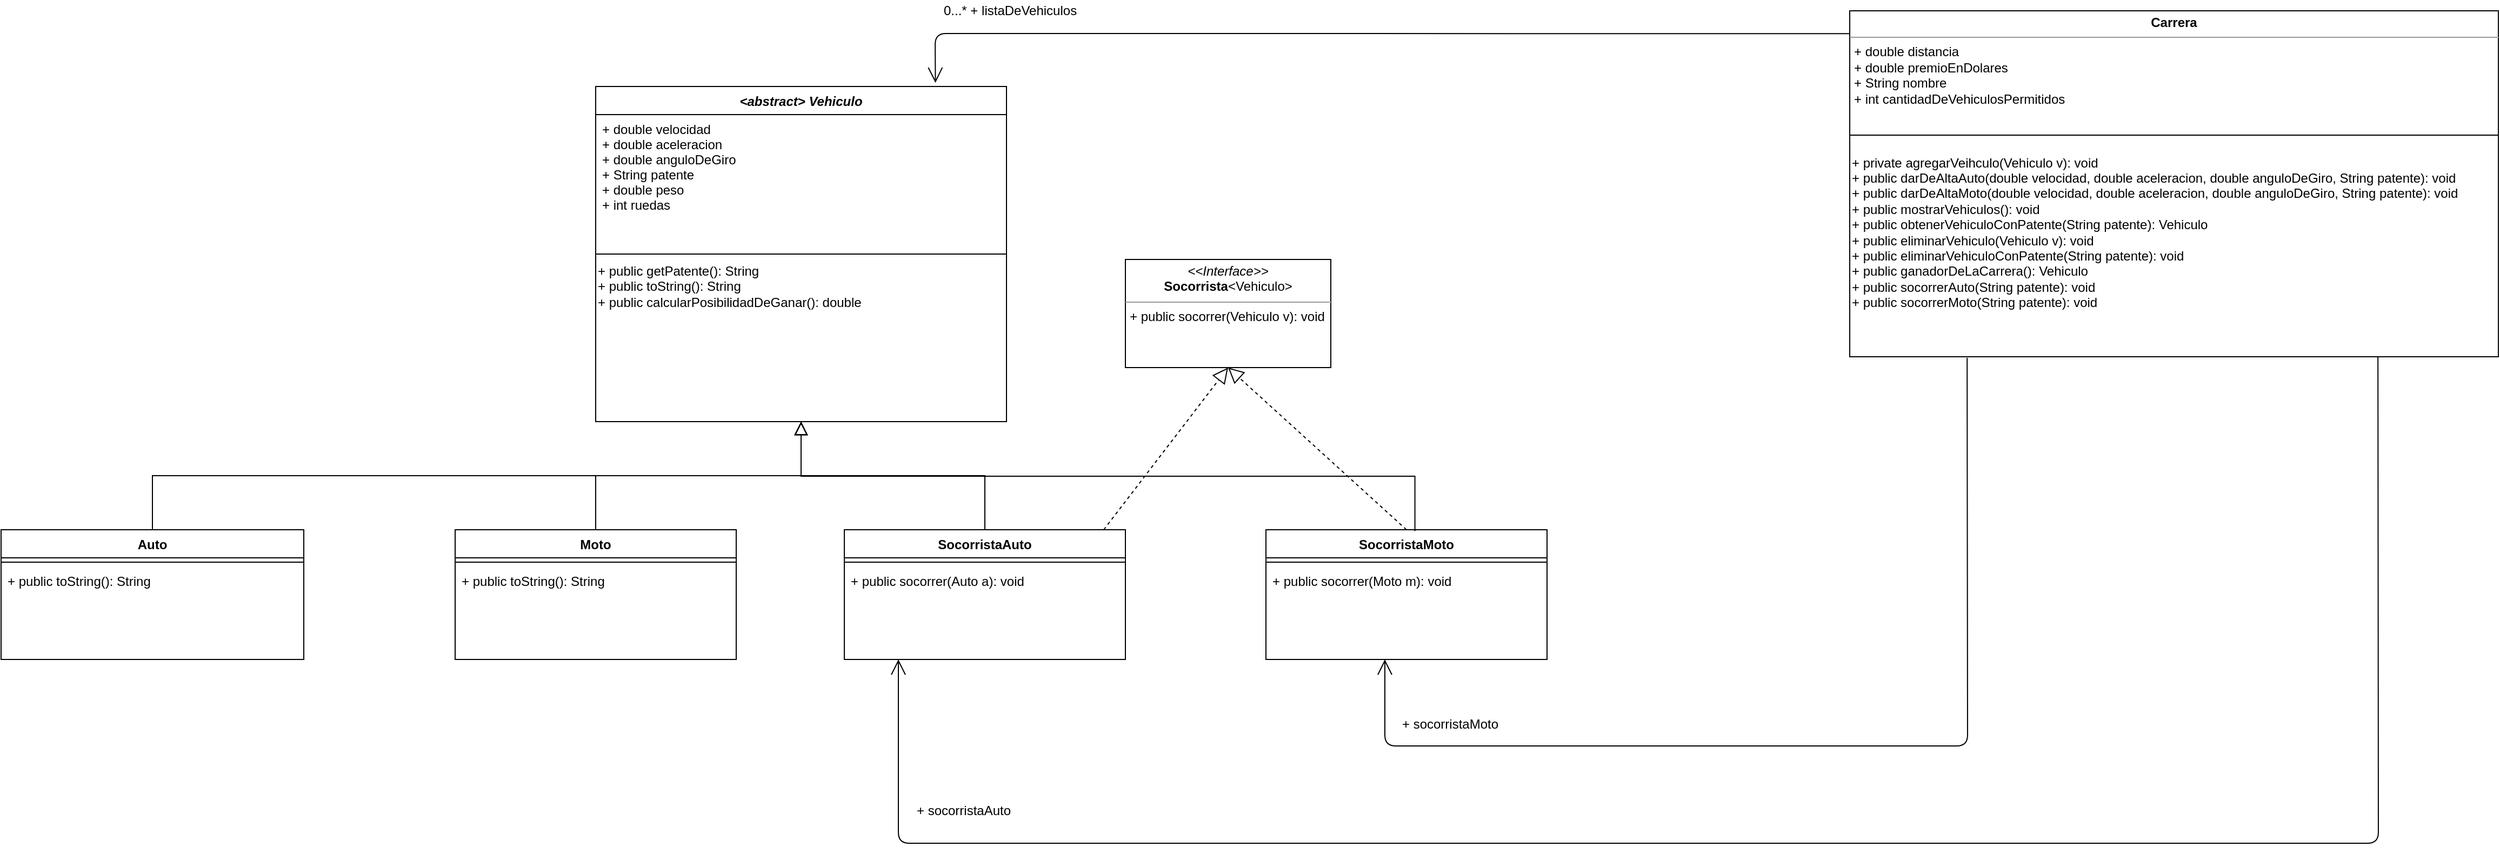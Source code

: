 <mxfile version="14.4.3" type="github">
  <diagram id="C5RBs43oDa-KdzZeNtuy" name="Page-1">
    <mxGraphModel dx="2226" dy="1106" grid="1" gridSize="10" guides="1" tooltips="1" connect="1" arrows="1" fold="1" page="0" pageScale="1" pageWidth="827" pageHeight="1169" math="0" shadow="0">
      <root>
        <mxCell id="WIyWlLk6GJQsqaUBKTNV-0" />
        <mxCell id="WIyWlLk6GJQsqaUBKTNV-1" parent="WIyWlLk6GJQsqaUBKTNV-0" />
        <mxCell id="zkfFHV4jXpPFQw0GAbJ--0" value="&lt;abstract&gt; Vehiculo" style="swimlane;fontStyle=3;align=center;verticalAlign=top;childLayout=stackLayout;horizontal=1;startSize=26;horizontalStack=0;resizeParent=1;resizeLast=0;collapsible=1;marginBottom=0;rounded=0;shadow=0;strokeWidth=1;" parent="WIyWlLk6GJQsqaUBKTNV-1" vertex="1">
          <mxGeometry y="-10" width="380" height="310" as="geometry">
            <mxRectangle x="230" y="140" width="160" height="26" as="alternateBounds" />
          </mxGeometry>
        </mxCell>
        <mxCell id="zkfFHV4jXpPFQw0GAbJ--1" value="+ double velocidad&#xa;+ double aceleracion&#xa;+ double anguloDeGiro&#xa;+ String patente&#xa;+ double peso&#xa;+ int ruedas" style="text;align=left;verticalAlign=top;spacingLeft=4;spacingRight=4;overflow=hidden;rotatable=0;points=[[0,0.5],[1,0.5]];portConstraint=eastwest;" parent="zkfFHV4jXpPFQw0GAbJ--0" vertex="1">
          <mxGeometry y="26" width="380" height="124" as="geometry" />
        </mxCell>
        <mxCell id="zkfFHV4jXpPFQw0GAbJ--4" value="" style="line;html=1;strokeWidth=1;align=left;verticalAlign=middle;spacingTop=-1;spacingLeft=3;spacingRight=3;rotatable=0;labelPosition=right;points=[];portConstraint=eastwest;" parent="zkfFHV4jXpPFQw0GAbJ--0" vertex="1">
          <mxGeometry y="150" width="380" height="10" as="geometry" />
        </mxCell>
        <mxCell id="S78mHsQoV-UwoEoG9drm-1" value="+ public getPatente(): String&lt;br&gt;+ public toString(): String&lt;br&gt;+ public calcularPosibilidadDeGanar(): double" style="text;html=1;align=left;verticalAlign=middle;resizable=0;points=[];autosize=1;" vertex="1" parent="zkfFHV4jXpPFQw0GAbJ--0">
          <mxGeometry y="160" width="380" height="50" as="geometry" />
        </mxCell>
        <mxCell id="zkfFHV4jXpPFQw0GAbJ--6" value="Auto" style="swimlane;fontStyle=1;align=center;verticalAlign=top;childLayout=stackLayout;horizontal=1;startSize=26;horizontalStack=0;resizeParent=1;resizeLast=0;collapsible=1;marginBottom=0;rounded=0;shadow=0;strokeWidth=1;" parent="WIyWlLk6GJQsqaUBKTNV-1" vertex="1">
          <mxGeometry x="-550" y="400" width="280" height="120" as="geometry">
            <mxRectangle x="130" y="380" width="160" height="26" as="alternateBounds" />
          </mxGeometry>
        </mxCell>
        <mxCell id="zkfFHV4jXpPFQw0GAbJ--9" value="" style="line;html=1;strokeWidth=1;align=left;verticalAlign=middle;spacingTop=-1;spacingLeft=3;spacingRight=3;rotatable=0;labelPosition=right;points=[];portConstraint=eastwest;" parent="zkfFHV4jXpPFQw0GAbJ--6" vertex="1">
          <mxGeometry y="26" width="280" height="8" as="geometry" />
        </mxCell>
        <mxCell id="zkfFHV4jXpPFQw0GAbJ--10" value="+ public toString(): String" style="text;align=left;verticalAlign=top;spacingLeft=4;spacingRight=4;overflow=hidden;rotatable=0;points=[[0,0.5],[1,0.5]];portConstraint=eastwest;fontStyle=0" parent="zkfFHV4jXpPFQw0GAbJ--6" vertex="1">
          <mxGeometry y="34" width="280" height="26" as="geometry" />
        </mxCell>
        <mxCell id="zkfFHV4jXpPFQw0GAbJ--12" value="" style="endArrow=block;endSize=10;endFill=0;shadow=0;strokeWidth=1;rounded=0;edgeStyle=elbowEdgeStyle;elbow=vertical;" parent="WIyWlLk6GJQsqaUBKTNV-1" source="zkfFHV4jXpPFQw0GAbJ--6" target="zkfFHV4jXpPFQw0GAbJ--0" edge="1">
          <mxGeometry width="160" relative="1" as="geometry">
            <mxPoint x="200" y="203" as="sourcePoint" />
            <mxPoint x="200" y="203" as="targetPoint" />
          </mxGeometry>
        </mxCell>
        <mxCell id="zkfFHV4jXpPFQw0GAbJ--13" value="Moto" style="swimlane;fontStyle=1;align=center;verticalAlign=top;childLayout=stackLayout;horizontal=1;startSize=26;horizontalStack=0;resizeParent=1;resizeLast=0;collapsible=1;marginBottom=0;rounded=0;shadow=0;strokeWidth=1;" parent="WIyWlLk6GJQsqaUBKTNV-1" vertex="1">
          <mxGeometry x="-130" y="400" width="260" height="120" as="geometry">
            <mxRectangle x="340" y="380" width="170" height="26" as="alternateBounds" />
          </mxGeometry>
        </mxCell>
        <mxCell id="zkfFHV4jXpPFQw0GAbJ--15" value="" style="line;html=1;strokeWidth=1;align=left;verticalAlign=middle;spacingTop=-1;spacingLeft=3;spacingRight=3;rotatable=0;labelPosition=right;points=[];portConstraint=eastwest;" parent="zkfFHV4jXpPFQw0GAbJ--13" vertex="1">
          <mxGeometry y="26" width="260" height="8" as="geometry" />
        </mxCell>
        <mxCell id="S78mHsQoV-UwoEoG9drm-3" value="+ public toString(): String" style="text;align=left;verticalAlign=top;spacingLeft=4;spacingRight=4;overflow=hidden;rotatable=0;points=[[0,0.5],[1,0.5]];portConstraint=eastwest;fontStyle=0" vertex="1" parent="zkfFHV4jXpPFQw0GAbJ--13">
          <mxGeometry y="34" width="260" height="26" as="geometry" />
        </mxCell>
        <mxCell id="zkfFHV4jXpPFQw0GAbJ--16" value="" style="endArrow=block;endSize=10;endFill=0;shadow=0;strokeWidth=1;rounded=0;edgeStyle=elbowEdgeStyle;elbow=vertical;" parent="WIyWlLk6GJQsqaUBKTNV-1" source="zkfFHV4jXpPFQw0GAbJ--13" target="zkfFHV4jXpPFQw0GAbJ--0" edge="1">
          <mxGeometry width="160" relative="1" as="geometry">
            <mxPoint x="210" y="373" as="sourcePoint" />
            <mxPoint x="310" y="271" as="targetPoint" />
          </mxGeometry>
        </mxCell>
        <mxCell id="S78mHsQoV-UwoEoG9drm-5" value="&lt;p style=&quot;margin: 0px ; margin-top: 4px ; text-align: center&quot;&gt;&lt;i&gt;&amp;lt;&amp;lt;Interface&amp;gt;&amp;gt;&lt;/i&gt;&lt;br&gt;&lt;b&gt;Socorrista&lt;/b&gt;&amp;lt;Vehiculo&amp;gt;&lt;/p&gt;&lt;hr size=&quot;1&quot;&gt;&lt;p style=&quot;margin: 0px ; margin-left: 4px&quot;&gt;+ public socorrer(Vehiculo v): void&lt;/p&gt;" style="verticalAlign=top;align=left;overflow=fill;fontSize=12;fontFamily=Helvetica;html=1;" vertex="1" parent="WIyWlLk6GJQsqaUBKTNV-1">
          <mxGeometry x="490" y="150" width="190" height="100" as="geometry" />
        </mxCell>
        <mxCell id="S78mHsQoV-UwoEoG9drm-7" value="SocorristaAuto" style="swimlane;fontStyle=1;align=center;verticalAlign=top;childLayout=stackLayout;horizontal=1;startSize=26;horizontalStack=0;resizeParent=1;resizeLast=0;collapsible=1;marginBottom=0;rounded=0;shadow=0;strokeWidth=1;" vertex="1" parent="WIyWlLk6GJQsqaUBKTNV-1">
          <mxGeometry x="230" y="400" width="260" height="120" as="geometry">
            <mxRectangle x="340" y="380" width="170" height="26" as="alternateBounds" />
          </mxGeometry>
        </mxCell>
        <mxCell id="S78mHsQoV-UwoEoG9drm-8" value="" style="line;html=1;strokeWidth=1;align=left;verticalAlign=middle;spacingTop=-1;spacingLeft=3;spacingRight=3;rotatable=0;labelPosition=right;points=[];portConstraint=eastwest;" vertex="1" parent="S78mHsQoV-UwoEoG9drm-7">
          <mxGeometry y="26" width="260" height="8" as="geometry" />
        </mxCell>
        <mxCell id="S78mHsQoV-UwoEoG9drm-17" value="+ public socorrer(Auto a): void" style="text;align=left;verticalAlign=top;spacingLeft=4;spacingRight=4;overflow=hidden;rotatable=0;points=[[0,0.5],[1,0.5]];portConstraint=eastwest;fontStyle=0" vertex="1" parent="S78mHsQoV-UwoEoG9drm-7">
          <mxGeometry y="34" width="260" height="26" as="geometry" />
        </mxCell>
        <mxCell id="S78mHsQoV-UwoEoG9drm-10" value="SocorristaMoto" style="swimlane;fontStyle=1;align=center;verticalAlign=top;childLayout=stackLayout;horizontal=1;startSize=26;horizontalStack=0;resizeParent=1;resizeLast=0;collapsible=1;marginBottom=0;rounded=0;shadow=0;strokeWidth=1;" vertex="1" parent="WIyWlLk6GJQsqaUBKTNV-1">
          <mxGeometry x="620" y="400" width="260" height="120" as="geometry">
            <mxRectangle x="340" y="380" width="170" height="26" as="alternateBounds" />
          </mxGeometry>
        </mxCell>
        <mxCell id="S78mHsQoV-UwoEoG9drm-11" value="" style="line;html=1;strokeWidth=1;align=left;verticalAlign=middle;spacingTop=-1;spacingLeft=3;spacingRight=3;rotatable=0;labelPosition=right;points=[];portConstraint=eastwest;" vertex="1" parent="S78mHsQoV-UwoEoG9drm-10">
          <mxGeometry y="26" width="260" height="8" as="geometry" />
        </mxCell>
        <mxCell id="S78mHsQoV-UwoEoG9drm-12" value="+ public socorrer(Moto m): void" style="text;align=left;verticalAlign=top;spacingLeft=4;spacingRight=4;overflow=hidden;rotatable=0;points=[[0,0.5],[1,0.5]];portConstraint=eastwest;fontStyle=0" vertex="1" parent="S78mHsQoV-UwoEoG9drm-10">
          <mxGeometry y="34" width="260" height="26" as="geometry" />
        </mxCell>
        <mxCell id="S78mHsQoV-UwoEoG9drm-13" value="" style="endArrow=block;endSize=10;endFill=0;shadow=0;strokeWidth=1;rounded=0;edgeStyle=elbowEdgeStyle;elbow=vertical;exitX=0.5;exitY=0;exitDx=0;exitDy=0;" edge="1" parent="WIyWlLk6GJQsqaUBKTNV-1" source="S78mHsQoV-UwoEoG9drm-7">
          <mxGeometry width="160" relative="1" as="geometry">
            <mxPoint x="10" y="410" as="sourcePoint" />
            <mxPoint x="190" y="300" as="targetPoint" />
          </mxGeometry>
        </mxCell>
        <mxCell id="S78mHsQoV-UwoEoG9drm-14" value="" style="endArrow=block;endSize=10;endFill=0;shadow=0;strokeWidth=1;rounded=0;edgeStyle=elbowEdgeStyle;elbow=vertical;exitX=0.53;exitY=0.01;exitDx=0;exitDy=0;exitPerimeter=0;" edge="1" parent="WIyWlLk6GJQsqaUBKTNV-1" source="S78mHsQoV-UwoEoG9drm-10">
          <mxGeometry width="160" relative="1" as="geometry">
            <mxPoint x="760" y="390" as="sourcePoint" />
            <mxPoint x="190" y="300" as="targetPoint" />
          </mxGeometry>
        </mxCell>
        <mxCell id="S78mHsQoV-UwoEoG9drm-15" value="" style="endArrow=block;dashed=1;endFill=0;endSize=12;html=1;entryX=0.5;entryY=1;entryDx=0;entryDy=0;exitX=0.5;exitY=0;exitDx=0;exitDy=0;" edge="1" parent="WIyWlLk6GJQsqaUBKTNV-1" source="S78mHsQoV-UwoEoG9drm-10" target="S78mHsQoV-UwoEoG9drm-5">
          <mxGeometry width="160" relative="1" as="geometry">
            <mxPoint x="655" y="300" as="sourcePoint" />
            <mxPoint x="730" y="280" as="targetPoint" />
          </mxGeometry>
        </mxCell>
        <mxCell id="S78mHsQoV-UwoEoG9drm-16" value="" style="endArrow=block;dashed=1;endFill=0;endSize=12;html=1;exitX=0.923;exitY=0;exitDx=0;exitDy=0;exitPerimeter=0;entryX=0.5;entryY=1;entryDx=0;entryDy=0;" edge="1" parent="WIyWlLk6GJQsqaUBKTNV-1" source="S78mHsQoV-UwoEoG9drm-7" target="S78mHsQoV-UwoEoG9drm-5">
          <mxGeometry width="160" relative="1" as="geometry">
            <mxPoint x="760" y="410" as="sourcePoint" />
            <mxPoint x="610" y="330" as="targetPoint" />
            <Array as="points" />
          </mxGeometry>
        </mxCell>
        <mxCell id="S78mHsQoV-UwoEoG9drm-18" value="&lt;p style=&quot;margin: 0px ; margin-top: 4px ; text-align: center&quot;&gt;&lt;b&gt;Carrera&lt;/b&gt;&lt;/p&gt;&lt;hr size=&quot;1&quot;&gt;&lt;p style=&quot;margin: 0px ; margin-left: 4px&quot;&gt;+ double distancia&lt;/p&gt;&lt;p style=&quot;margin: 0px ; margin-left: 4px&quot;&gt;+ double premioEnDolares&lt;/p&gt;&lt;p style=&quot;margin: 0px ; margin-left: 4px&quot;&gt;+ String nombre&lt;/p&gt;&lt;p style=&quot;margin: 0px ; margin-left: 4px&quot;&gt;+ int cantidadDeVehiculosPermitidos&lt;/p&gt;" style="verticalAlign=top;align=left;overflow=fill;fontSize=12;fontFamily=Helvetica;html=1;" vertex="1" parent="WIyWlLk6GJQsqaUBKTNV-1">
          <mxGeometry x="1160" y="-80" width="600" height="320" as="geometry" />
        </mxCell>
        <mxCell id="S78mHsQoV-UwoEoG9drm-19" value="" style="line;html=1;strokeWidth=1;align=left;verticalAlign=middle;spacingTop=-1;spacingLeft=3;spacingRight=3;rotatable=0;labelPosition=right;points=[];portConstraint=eastwest;" vertex="1" parent="WIyWlLk6GJQsqaUBKTNV-1">
          <mxGeometry x="1160" y="30" width="600" height="10" as="geometry" />
        </mxCell>
        <mxCell id="S78mHsQoV-UwoEoG9drm-20" value="+ private agregarVeihculo(Vehiculo v): void&lt;br&gt;+ public darDeAltaAuto(double velocidad, double aceleracion, double anguloDeGiro, String patente): void&lt;br&gt;+ public darDeAltaMoto(double velocidad, double aceleracion, double anguloDeGiro, String patente): void&lt;br&gt;+ public mostrarVehiculos(): void&lt;br&gt;+ public obtenerVehiculoConPatente(String patente): Vehiculo&lt;br&gt;+ public eliminarVehiculo(Vehiculo v): void&lt;br&gt;+ public eliminarVehiculoConPatente(String patente): void&lt;br&gt;+ public ganadorDeLaCarrera(): Vehiculo&lt;br&gt;+ public socorrerAuto(String patente): void&lt;br&gt;+ public socorrerMoto(String patente): void" style="text;html=1;strokeColor=none;fillColor=none;align=left;verticalAlign=middle;whiteSpace=wrap;rounded=0;" vertex="1" parent="WIyWlLk6GJQsqaUBKTNV-1">
          <mxGeometry x="1160" y="40" width="580" height="170" as="geometry" />
        </mxCell>
        <mxCell id="S78mHsQoV-UwoEoG9drm-21" value="" style="endArrow=open;endFill=1;endSize=12;html=1;entryX=0.827;entryY=-0.011;entryDx=0;entryDy=0;entryPerimeter=0;exitX=0;exitY=0.066;exitDx=0;exitDy=0;exitPerimeter=0;" edge="1" parent="WIyWlLk6GJQsqaUBKTNV-1" source="S78mHsQoV-UwoEoG9drm-18" target="zkfFHV4jXpPFQw0GAbJ--0">
          <mxGeometry width="160" relative="1" as="geometry">
            <mxPoint x="650" y="-30" as="sourcePoint" />
            <mxPoint x="810" y="-30" as="targetPoint" />
            <Array as="points">
              <mxPoint x="314" y="-59" />
            </Array>
          </mxGeometry>
        </mxCell>
        <mxCell id="S78mHsQoV-UwoEoG9drm-22" value="0...* + listaDeVehiculos" style="text;html=1;strokeColor=none;fillColor=none;align=left;verticalAlign=middle;whiteSpace=wrap;rounded=0;" vertex="1" parent="WIyWlLk6GJQsqaUBKTNV-1">
          <mxGeometry x="320" y="-90" width="160" height="20" as="geometry" />
        </mxCell>
        <mxCell id="S78mHsQoV-UwoEoG9drm-23" value="" style="endArrow=open;endFill=1;endSize=12;html=1;exitX=0.181;exitY=1.003;exitDx=0;exitDy=0;exitPerimeter=0;" edge="1" parent="WIyWlLk6GJQsqaUBKTNV-1" source="S78mHsQoV-UwoEoG9drm-18">
          <mxGeometry width="160" relative="1" as="geometry">
            <mxPoint x="1240" y="480" as="sourcePoint" />
            <mxPoint x="730" y="520" as="targetPoint" />
            <Array as="points">
              <mxPoint x="1269" y="600" />
              <mxPoint x="730" y="600" />
            </Array>
          </mxGeometry>
        </mxCell>
        <mxCell id="S78mHsQoV-UwoEoG9drm-24" value="+ socorristaMoto" style="text;html=1;align=center;verticalAlign=middle;resizable=0;points=[];autosize=1;" vertex="1" parent="WIyWlLk6GJQsqaUBKTNV-1">
          <mxGeometry x="740" y="570" width="100" height="20" as="geometry" />
        </mxCell>
        <mxCell id="S78mHsQoV-UwoEoG9drm-25" value="" style="endArrow=open;endFill=1;endSize=12;html=1;exitX=0.181;exitY=1.003;exitDx=0;exitDy=0;exitPerimeter=0;" edge="1" parent="WIyWlLk6GJQsqaUBKTNV-1">
          <mxGeometry width="160" relative="1" as="geometry">
            <mxPoint x="1648.6" y="240.0" as="sourcePoint" />
            <mxPoint x="280" y="520" as="targetPoint" />
            <Array as="points">
              <mxPoint x="1649" y="690" />
              <mxPoint x="280" y="690" />
            </Array>
          </mxGeometry>
        </mxCell>
        <mxCell id="S78mHsQoV-UwoEoG9drm-26" value="+ socorristaAuto" style="text;html=1;align=center;verticalAlign=middle;resizable=0;points=[];autosize=1;" vertex="1" parent="WIyWlLk6GJQsqaUBKTNV-1">
          <mxGeometry x="290" y="650" width="100" height="20" as="geometry" />
        </mxCell>
      </root>
    </mxGraphModel>
  </diagram>
</mxfile>
